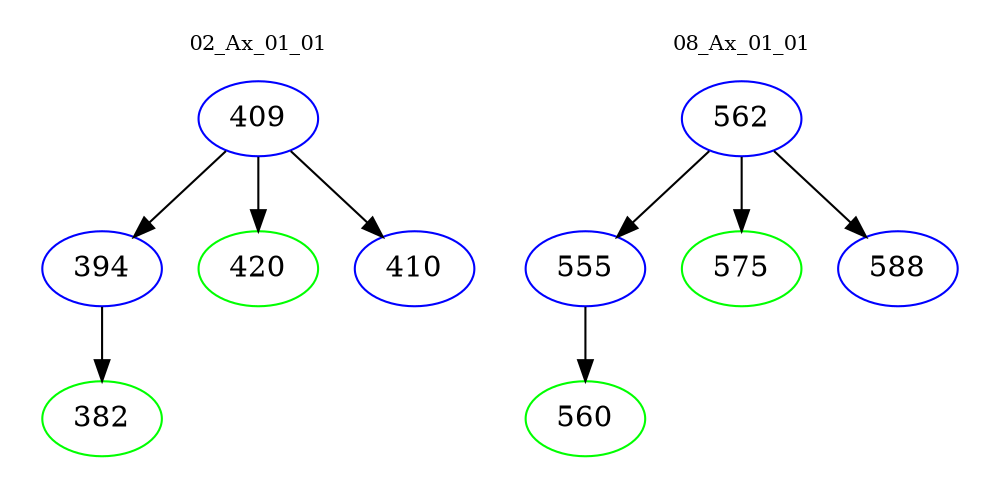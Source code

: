 digraph{
subgraph cluster_0 {
color = white
label = "02_Ax_01_01";
fontsize=10;
T0_409 [label="409", color="blue"]
T0_409 -> T0_394 [color="black"]
T0_394 [label="394", color="blue"]
T0_394 -> T0_382 [color="black"]
T0_382 [label="382", color="green"]
T0_409 -> T0_420 [color="black"]
T0_420 [label="420", color="green"]
T0_409 -> T0_410 [color="black"]
T0_410 [label="410", color="blue"]
}
subgraph cluster_1 {
color = white
label = "08_Ax_01_01";
fontsize=10;
T1_562 [label="562", color="blue"]
T1_562 -> T1_555 [color="black"]
T1_555 [label="555", color="blue"]
T1_555 -> T1_560 [color="black"]
T1_560 [label="560", color="green"]
T1_562 -> T1_575 [color="black"]
T1_575 [label="575", color="green"]
T1_562 -> T1_588 [color="black"]
T1_588 [label="588", color="blue"]
}
}

